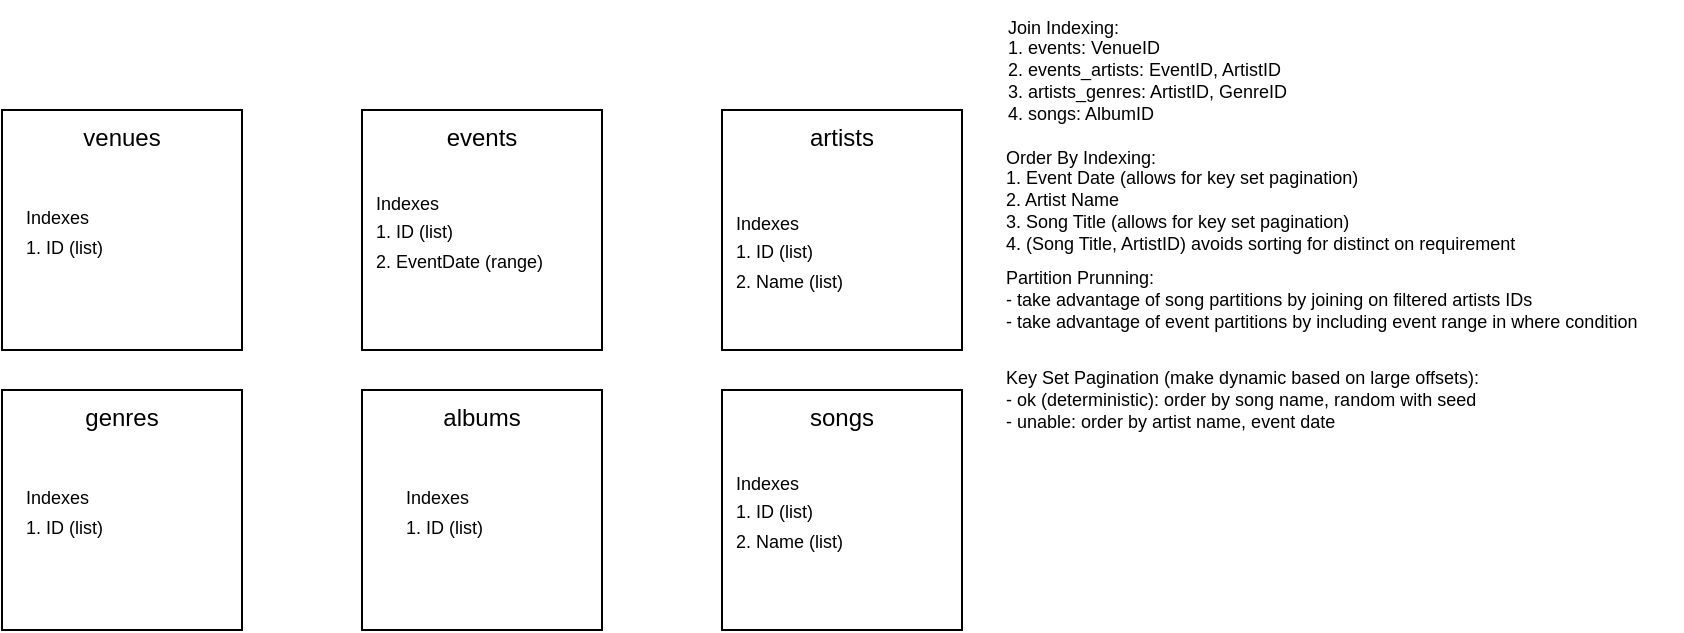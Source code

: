 <mxfile>
    <diagram id="nUoHW4XtrTt13sGI9Wkj" name="Page-1">
        <mxGraphModel dx="311" dy="281" grid="1" gridSize="10" guides="1" tooltips="1" connect="1" arrows="1" fold="1" page="1" pageScale="1" pageWidth="850" pageHeight="1100" math="0" shadow="0">
            <root>
                <mxCell id="0"/>
                <mxCell id="1" parent="0"/>
                <mxCell id="2" value="venues" style="whiteSpace=wrap;html=1;verticalAlign=top;" vertex="1" parent="1">
                    <mxGeometry x="100" y="320" width="120" height="120" as="geometry"/>
                </mxCell>
                <mxCell id="3" value="events" style="whiteSpace=wrap;html=1;verticalAlign=top;" vertex="1" parent="1">
                    <mxGeometry x="280" y="320" width="120" height="120" as="geometry"/>
                </mxCell>
                <mxCell id="4" value="artists" style="whiteSpace=wrap;html=1;verticalAlign=top;" vertex="1" parent="1">
                    <mxGeometry x="460" y="320" width="120" height="120" as="geometry"/>
                </mxCell>
                <mxCell id="5" value="genres" style="whiteSpace=wrap;html=1;verticalAlign=top;" vertex="1" parent="1">
                    <mxGeometry x="100" y="460" width="120" height="120" as="geometry"/>
                </mxCell>
                <mxCell id="6" value="albums" style="whiteSpace=wrap;html=1;verticalAlign=top;" vertex="1" parent="1">
                    <mxGeometry x="280" y="460" width="120" height="120" as="geometry"/>
                </mxCell>
                <mxCell id="7" value="songs" style="whiteSpace=wrap;html=1;verticalAlign=top;" vertex="1" parent="1">
                    <mxGeometry x="460" y="460" width="120" height="120" as="geometry"/>
                </mxCell>
                <mxCell id="8" value="&lt;font style=&quot;font-size: 9px;&quot;&gt;Indexes&lt;br&gt;1. ID (list)&lt;br&gt;&lt;/font&gt;" style="text;html=1;align=left;verticalAlign=middle;resizable=0;points=[];autosize=1;strokeColor=none;fillColor=none;" vertex="1" parent="1">
                    <mxGeometry x="110" y="360" width="60" height="40" as="geometry"/>
                </mxCell>
                <mxCell id="9" value="&lt;font style=&quot;font-size: 9px;&quot;&gt;Indexes&lt;br&gt;1. ID (list)&lt;br&gt;2. EventDate (range)&lt;br&gt;&lt;/font&gt;" style="text;html=1;align=left;verticalAlign=middle;resizable=0;points=[];autosize=1;strokeColor=none;fillColor=none;" vertex="1" parent="1">
                    <mxGeometry x="285" y="350" width="110" height="60" as="geometry"/>
                </mxCell>
                <mxCell id="10" value="&lt;font style=&quot;font-size: 9px;&quot;&gt;Indexes&lt;br&gt;1. ID (list)&lt;br&gt;2. Name (list)&lt;br&gt;&lt;/font&gt;" style="text;html=1;align=left;verticalAlign=middle;resizable=0;points=[];autosize=1;strokeColor=none;fillColor=none;" vertex="1" parent="1">
                    <mxGeometry x="465" y="360" width="80" height="60" as="geometry"/>
                </mxCell>
                <mxCell id="11" value="Order By Indexing:&lt;br&gt;1. Event Date (allows for key set pagination)&lt;br&gt;2. Artist Name&lt;br&gt;3. Song Title (allows for key set pagination)&lt;br&gt;4. (Song Title, ArtistID) avoids sorting for distinct on requirement" style="text;html=1;align=left;verticalAlign=middle;resizable=0;points=[];autosize=1;strokeColor=none;fillColor=none;fontSize=9;" vertex="1" parent="1">
                    <mxGeometry x="600" y="330" width="280" height="70" as="geometry"/>
                </mxCell>
                <mxCell id="12" value="&lt;font style=&quot;font-size: 9px;&quot;&gt;Indexes&lt;br&gt;1. ID (list)&lt;br&gt;2. Name (list)&lt;br&gt;&lt;/font&gt;" style="text;html=1;align=left;verticalAlign=middle;resizable=0;points=[];autosize=1;strokeColor=none;fillColor=none;" vertex="1" parent="1">
                    <mxGeometry x="465" y="490" width="80" height="60" as="geometry"/>
                </mxCell>
                <mxCell id="13" value="&lt;font style=&quot;font-size: 9px;&quot;&gt;Indexes&lt;br&gt;1. ID (list)&lt;br&gt;&lt;/font&gt;" style="text;html=1;align=left;verticalAlign=middle;resizable=0;points=[];autosize=1;strokeColor=none;fillColor=none;" vertex="1" parent="1">
                    <mxGeometry x="110" y="500" width="60" height="40" as="geometry"/>
                </mxCell>
                <mxCell id="14" value="&lt;font style=&quot;font-size: 9px;&quot;&gt;Indexes&lt;br&gt;1. ID (list)&lt;br&gt;&lt;/font&gt;" style="text;html=1;align=left;verticalAlign=middle;resizable=0;points=[];autosize=1;strokeColor=none;fillColor=none;" vertex="1" parent="1">
                    <mxGeometry x="300" y="500" width="60" height="40" as="geometry"/>
                </mxCell>
                <mxCell id="15" value="Partition Prunning:&lt;br&gt;- take advantage of song partitions by joining on filtered artists IDs&lt;br&gt;- take advantage of event partitions by including event range in where condition" style="text;html=1;align=left;verticalAlign=middle;resizable=0;points=[];autosize=1;strokeColor=none;fillColor=none;fontSize=9;" vertex="1" parent="1">
                    <mxGeometry x="600" y="390" width="340" height="50" as="geometry"/>
                </mxCell>
                <mxCell id="16" value="Key Set Pagination (make dynamic based on large offsets):&lt;br&gt;- ok (deterministic): order by song name, random with seed&lt;br&gt;- unable: order by artist name, event date" style="text;html=1;align=left;verticalAlign=middle;resizable=0;points=[];autosize=1;strokeColor=none;fillColor=none;fontSize=9;" vertex="1" parent="1">
                    <mxGeometry x="600" y="440" width="260" height="50" as="geometry"/>
                </mxCell>
                <mxCell id="17" value="Join Indexing:&lt;br&gt;1. events: VenueID&lt;br&gt;2. events_artists: EventID, ArtistID&lt;br&gt;3. artists_genres: ArtistID, GenreID&lt;br&gt;4. songs: AlbumID" style="text;html=1;align=left;verticalAlign=middle;resizable=0;points=[];autosize=1;strokeColor=none;fillColor=none;fontSize=9;" vertex="1" parent="1">
                    <mxGeometry x="601" y="265" width="160" height="70" as="geometry"/>
                </mxCell>
            </root>
        </mxGraphModel>
    </diagram>
</mxfile>